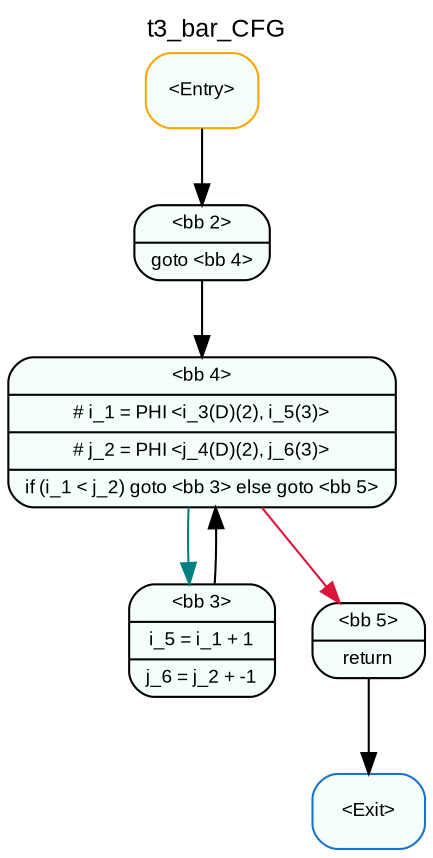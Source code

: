 digraph t3_bar_CFG { 
	label=t3_bar_CFG
	center=true
	labelloc=top
	fontname=Arial
	fontsize=12
	edge[fontname=Arial, fontsize=10]
	node[fontname=Arial, fontsize=9]

		Node_0 -> Node_1 [color=black]
		Node_1 -> Node_2 [color=black]
		Node_2 -> Node_3 [color=teal]
		Node_3 -> Node_2 [color=black]
		Node_2 -> Node_4 [color=crimson]
		Node_4 -> Node_5 [color=black]

	Node_0 [fillcolor=mintcream, color=orange, shape=Mrecord, style=filled, label="{ \<Entry\> }"]
	Node_1 [fillcolor=mintcream, color=black, shape=Mrecord, style=filled, label="{ \<bb 2\>|goto \<bb 4\> }"]
	Node_2 [fillcolor=mintcream, color=black, shape=Mrecord, style=filled, label="{ \<bb 4\>|# i_1 = PHI \<i_3(D)(2), i_5(3)\>|# j_2 = PHI \<j_4(D)(2), j_6(3)\>|if (i_1 \< j_2) goto \<bb 3\> else goto \<bb 5\> }"]
	Node_5 [fillcolor=mintcream, color=dodgerblue3, shape=Mrecord, style=filled, label="{ \<Exit\> }"]
	Node_4 [fillcolor=mintcream, color=black, shape=Mrecord, style=filled, label="{ \<bb 5\>|return }"]
	Node_3 [fillcolor=mintcream, color=black, shape=Mrecord, style=filled, label="{ \<bb 3\>|i_5 = i_1 + 1|j_6 = j_2 + -1 }"]
}
